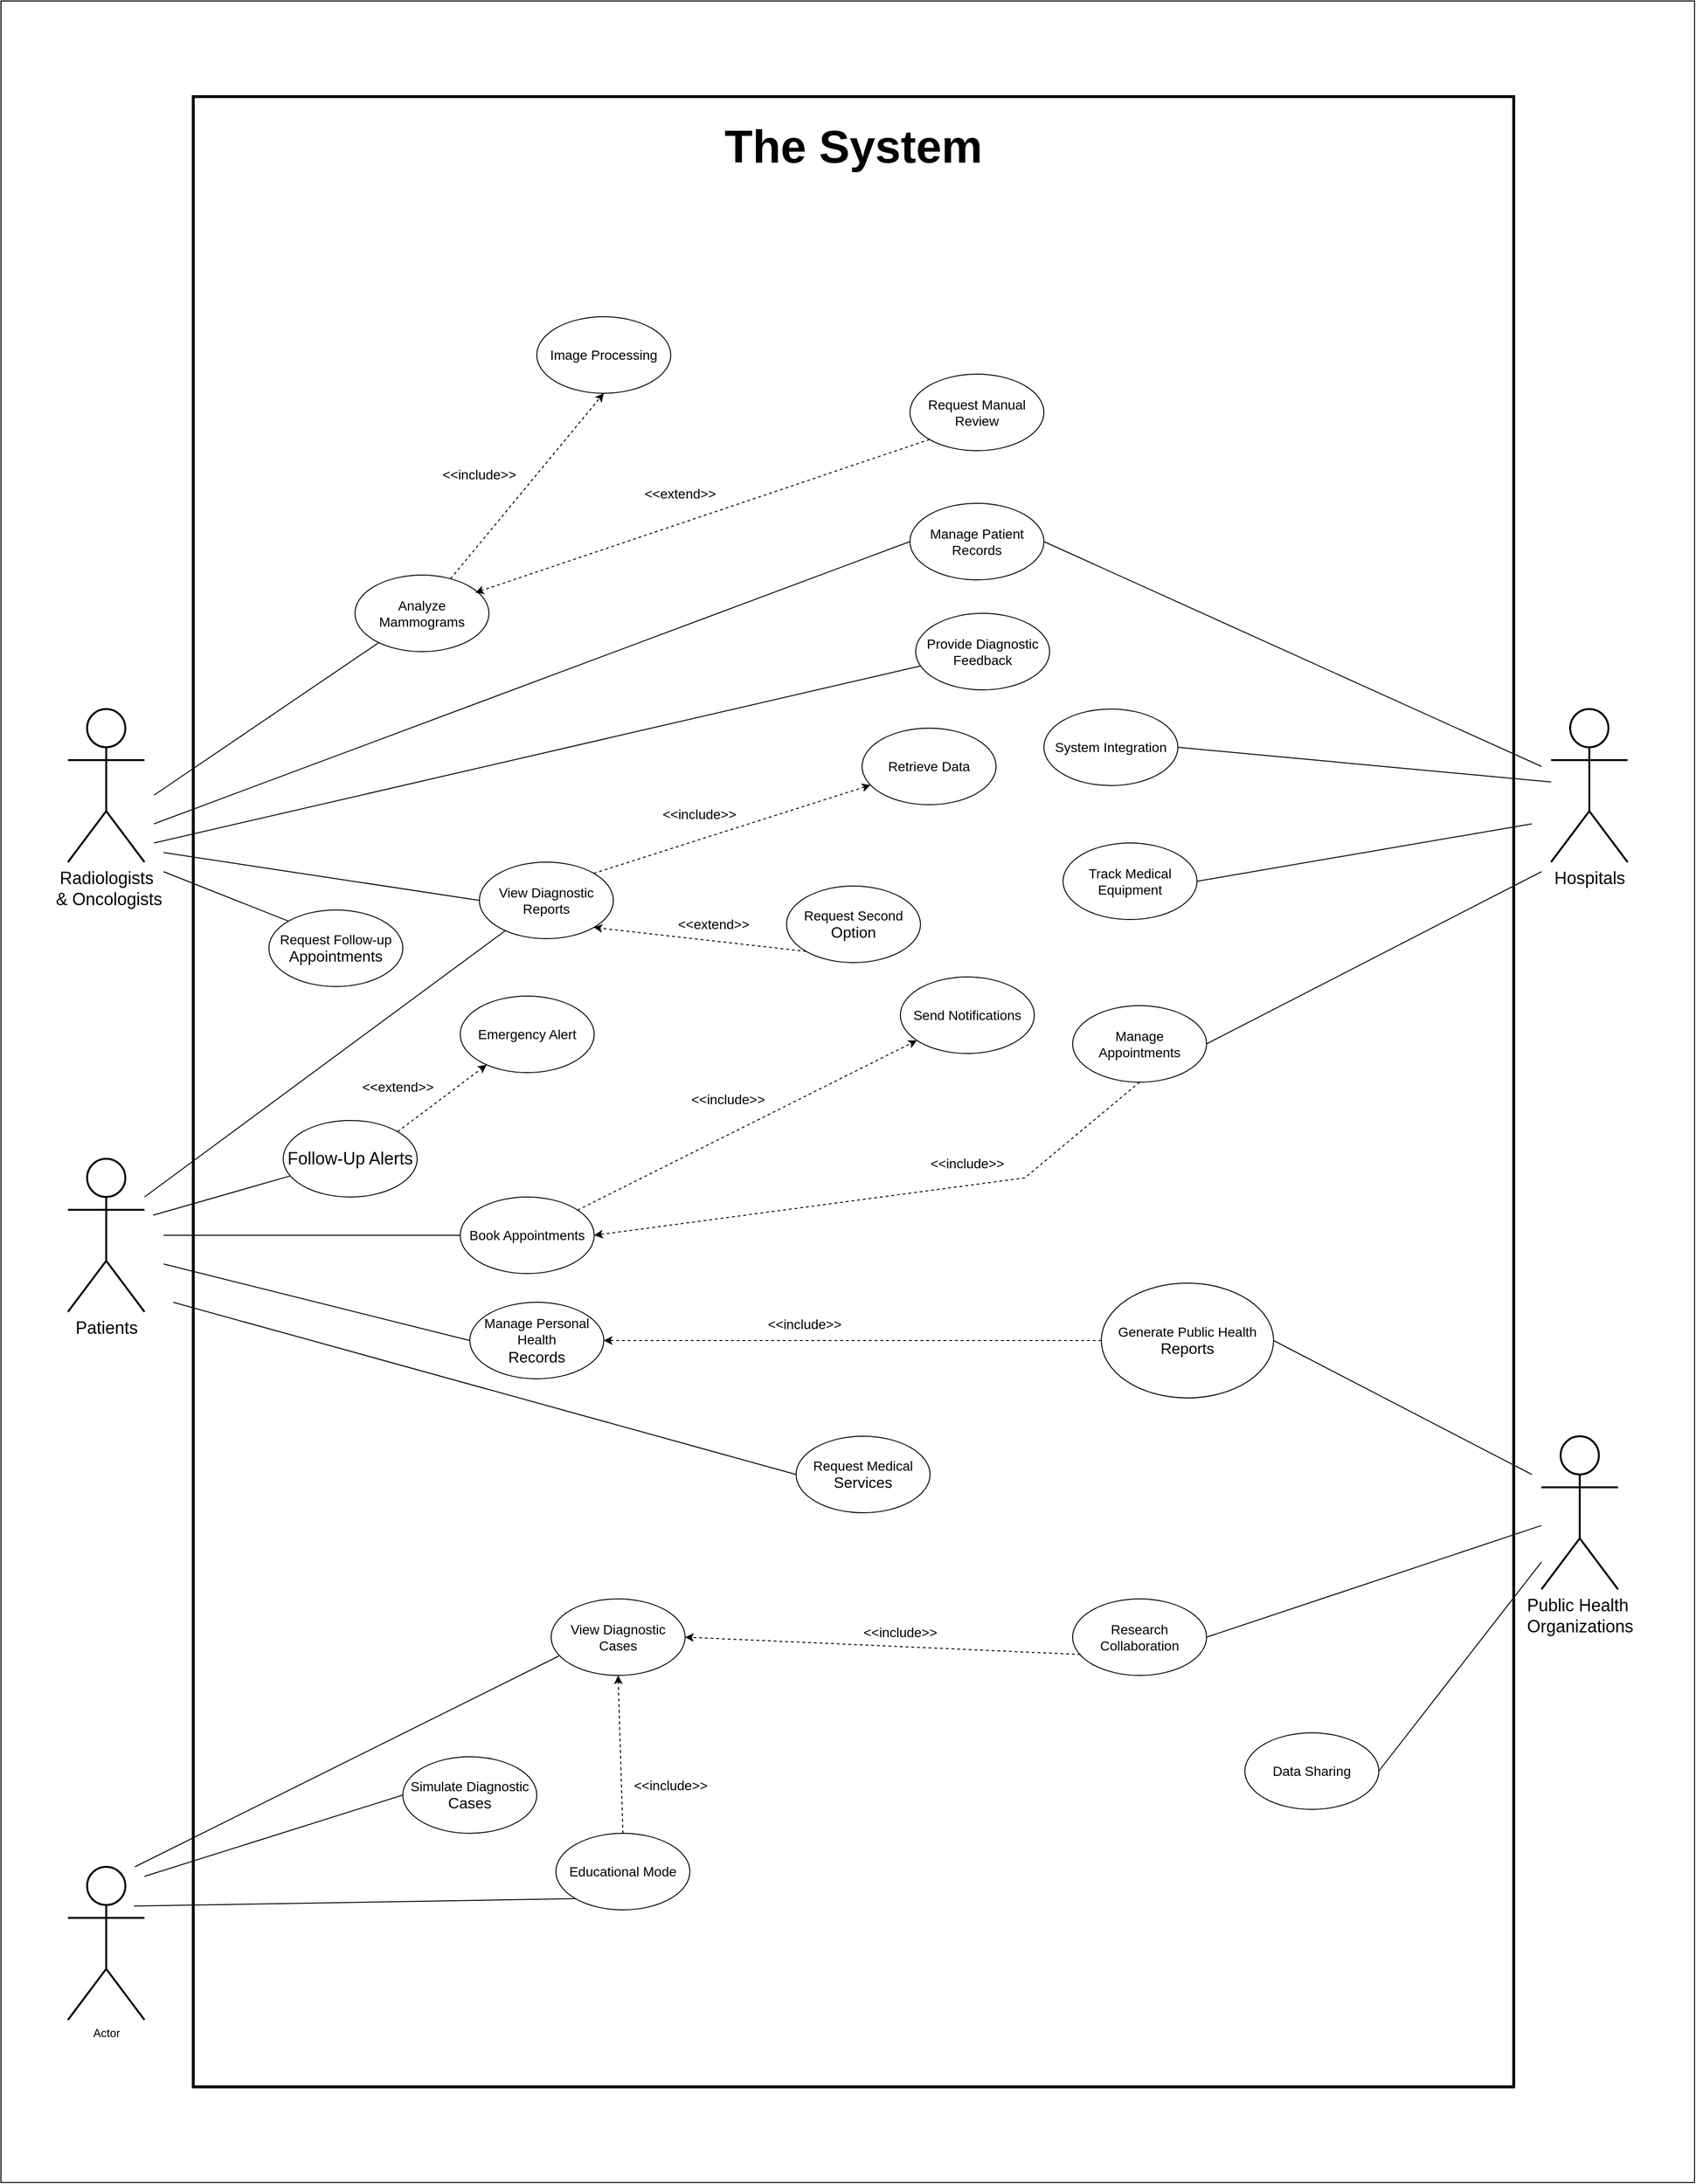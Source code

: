 <mxfile version="24.8.6">
  <diagram name="Page-1" id="EfvkMyXsry1boPUFlgPe">
    <mxGraphModel dx="1483" dy="-5362" grid="1" gridSize="10" guides="1" tooltips="1" connect="1" arrows="1" fold="1" page="1" pageScale="1" pageWidth="850" pageHeight="1100" math="0" shadow="0">
      <root>
        <mxCell id="0" />
        <mxCell id="1" parent="0" />
        <mxCell id="jNFCbJLxegR6J5QKIv35-199" value="" style="rounded=0;whiteSpace=wrap;html=1;fillColor=none;container=1;" vertex="1" parent="1">
          <mxGeometry x="1540" y="7200" width="1770" height="2280" as="geometry" />
        </mxCell>
        <mxCell id="jNFCbJLxegR6J5QKIv35-200" value="" style="rounded=0;whiteSpace=wrap;html=1;strokeWidth=3;" vertex="1" parent="jNFCbJLxegR6J5QKIv35-199">
          <mxGeometry x="201" y="100" width="1380" height="2080" as="geometry" />
        </mxCell>
        <mxCell id="jNFCbJLxegR6J5QKIv35-201" value="&lt;font style=&quot;font-size: 18px;&quot;&gt;&lt;font style=&quot;&quot;&gt;Radiologists&lt;/font&gt;&lt;/font&gt;&lt;div&gt;&lt;font style=&quot;font-size: 18px;&quot;&gt;&lt;font style=&quot;&quot;&gt;&amp;nbsp;&lt;/font&gt;&lt;span style=&quot;background-color: initial;&quot;&gt;&amp;amp;&amp;nbsp;Oncologists&lt;/span&gt;&lt;/font&gt;&lt;/div&gt;" style="shape=umlActor;verticalLabelPosition=bottom;verticalAlign=top;html=1;outlineConnect=0;strokeWidth=2;" vertex="1" parent="jNFCbJLxegR6J5QKIv35-199">
          <mxGeometry x="70" y="740" width="80" height="160" as="geometry" />
        </mxCell>
        <mxCell id="jNFCbJLxegR6J5QKIv35-202" value="&lt;font style=&quot;font-size: 18px;&quot;&gt;Hospitals&lt;/font&gt;" style="shape=umlActor;verticalLabelPosition=bottom;verticalAlign=top;html=1;outlineConnect=0;strokeWidth=2;" vertex="1" parent="jNFCbJLxegR6J5QKIv35-199">
          <mxGeometry x="1620" y="740" width="80" height="160" as="geometry" />
        </mxCell>
        <mxCell id="jNFCbJLxegR6J5QKIv35-203" value="&lt;font style=&quot;font-size: 18px;&quot;&gt;Patients&lt;/font&gt;" style="shape=umlActor;verticalLabelPosition=bottom;verticalAlign=top;html=1;outlineConnect=0;strokeWidth=2;" vertex="1" parent="jNFCbJLxegR6J5QKIv35-199">
          <mxGeometry x="70" y="1210" width="80" height="160" as="geometry" />
        </mxCell>
        <mxCell id="jNFCbJLxegR6J5QKIv35-204" value="&lt;font style=&quot;font-size: 18px;&quot;&gt;&lt;font style=&quot;&quot;&gt;Public Health&amp;nbsp;&lt;/font&gt;&lt;/font&gt;&lt;div&gt;&lt;font style=&quot;font-size: 18px;&quot;&gt;&lt;span style=&quot;background-color: initial;&quot;&gt;Organizations&lt;/span&gt;&lt;/font&gt;&lt;/div&gt;" style="shape=umlActor;verticalLabelPosition=bottom;verticalAlign=top;html=1;outlineConnect=0;strokeWidth=2;" vertex="1" parent="jNFCbJLxegR6J5QKIv35-199">
          <mxGeometry x="1610" y="1500" width="80" height="160" as="geometry" />
        </mxCell>
        <mxCell id="jNFCbJLxegR6J5QKIv35-205" value="Actor" style="shape=umlActor;verticalLabelPosition=bottom;verticalAlign=top;html=1;outlineConnect=0;strokeWidth=2;" vertex="1" parent="jNFCbJLxegR6J5QKIv35-199">
          <mxGeometry x="70" y="1950" width="80" height="160" as="geometry" />
        </mxCell>
        <mxCell id="jNFCbJLxegR6J5QKIv35-206" value="&lt;b&gt;&lt;font style=&quot;font-size: 48px;&quot;&gt;The System&lt;/font&gt;&lt;/b&gt;" style="text;html=1;align=center;verticalAlign=middle;whiteSpace=wrap;rounded=0;" vertex="1" parent="jNFCbJLxegR6J5QKIv35-199">
          <mxGeometry x="686" y="137" width="410" height="30" as="geometry" />
        </mxCell>
        <mxCell id="jNFCbJLxegR6J5QKIv35-207" value="&lt;font style=&quot;font-size: 14px;&quot;&gt;Analyze Mammograms&lt;/font&gt;" style="ellipse;whiteSpace=wrap;html=1;" vertex="1" parent="jNFCbJLxegR6J5QKIv35-199">
          <mxGeometry x="370" y="600" width="140" height="80" as="geometry" />
        </mxCell>
        <mxCell id="jNFCbJLxegR6J5QKIv35-208" value="&lt;font style=&quot;font-size: 14px;&quot;&gt;Image Processing&lt;/font&gt;" style="ellipse;whiteSpace=wrap;html=1;" vertex="1" parent="jNFCbJLxegR6J5QKIv35-199">
          <mxGeometry x="560" y="330" width="140" height="80" as="geometry" />
        </mxCell>
        <mxCell id="jNFCbJLxegR6J5QKIv35-209" value="&lt;font style=&quot;font-size: 14px;&quot;&gt;Request Manual Review&lt;/font&gt;" style="ellipse;whiteSpace=wrap;html=1;" vertex="1" parent="jNFCbJLxegR6J5QKIv35-199">
          <mxGeometry x="950" y="390" width="140" height="80" as="geometry" />
        </mxCell>
        <mxCell id="jNFCbJLxegR6J5QKIv35-210" value="&lt;font style=&quot;font-size: 14px;&quot;&gt;Manage Patient Records&lt;/font&gt;" style="ellipse;whiteSpace=wrap;html=1;" vertex="1" parent="jNFCbJLxegR6J5QKIv35-199">
          <mxGeometry x="950" y="525" width="140" height="80" as="geometry" />
        </mxCell>
        <mxCell id="jNFCbJLxegR6J5QKIv35-211" value="&lt;font style=&quot;font-size: 14px;&quot;&gt;Provide Diagnostic Feedback&lt;/font&gt;" style="ellipse;whiteSpace=wrap;html=1;" vertex="1" parent="jNFCbJLxegR6J5QKIv35-199">
          <mxGeometry x="956" y="640" width="140" height="80" as="geometry" />
        </mxCell>
        <mxCell id="jNFCbJLxegR6J5QKIv35-212" value="&lt;font style=&quot;font-size: 14px;&quot;&gt;Retrieve Data&lt;/font&gt;" style="ellipse;whiteSpace=wrap;html=1;" vertex="1" parent="jNFCbJLxegR6J5QKIv35-199">
          <mxGeometry x="900" y="760" width="140" height="80" as="geometry" />
        </mxCell>
        <mxCell id="jNFCbJLxegR6J5QKIv35-213" value="&lt;font style=&quot;font-size: 14px;&quot;&gt;System Integration&lt;/font&gt;" style="ellipse;whiteSpace=wrap;html=1;" vertex="1" parent="jNFCbJLxegR6J5QKIv35-199">
          <mxGeometry x="1090" y="740" width="140" height="80" as="geometry" />
        </mxCell>
        <mxCell id="jNFCbJLxegR6J5QKIv35-214" value="&lt;font style=&quot;font-size: 14px;&quot;&gt;Request Follow-up&lt;/font&gt;&lt;div&gt;&lt;font size=&quot;3&quot;&gt;Appointments&lt;/font&gt;&lt;/div&gt;" style="ellipse;whiteSpace=wrap;html=1;" vertex="1" parent="jNFCbJLxegR6J5QKIv35-199">
          <mxGeometry x="280" y="950" width="140" height="80" as="geometry" />
        </mxCell>
        <mxCell id="jNFCbJLxegR6J5QKIv35-215" value="&lt;font style=&quot;font-size: 14px;&quot;&gt;View Diagnostic Reports&lt;/font&gt;" style="ellipse;whiteSpace=wrap;html=1;" vertex="1" parent="jNFCbJLxegR6J5QKIv35-199">
          <mxGeometry x="500" y="900" width="140" height="80" as="geometry" />
        </mxCell>
        <mxCell id="jNFCbJLxegR6J5QKIv35-216" value="&lt;font style=&quot;font-size: 14px;&quot;&gt;Track Medical Equipment&lt;/font&gt;" style="ellipse;whiteSpace=wrap;html=1;" vertex="1" parent="jNFCbJLxegR6J5QKIv35-199">
          <mxGeometry x="1110" y="880" width="140" height="80" as="geometry" />
        </mxCell>
        <mxCell id="jNFCbJLxegR6J5QKIv35-217" value="&lt;font style=&quot;font-size: 18px;&quot;&gt;Follow-Up Alerts&lt;/font&gt;" style="ellipse;whiteSpace=wrap;html=1;" vertex="1" parent="jNFCbJLxegR6J5QKIv35-199">
          <mxGeometry x="295" y="1170" width="140" height="80" as="geometry" />
        </mxCell>
        <mxCell id="jNFCbJLxegR6J5QKIv35-218" value="&lt;font style=&quot;font-size: 14px;&quot;&gt;Emergency Alert&lt;/font&gt;" style="ellipse;whiteSpace=wrap;html=1;" vertex="1" parent="jNFCbJLxegR6J5QKIv35-199">
          <mxGeometry x="480" y="1040" width="140" height="80" as="geometry" />
        </mxCell>
        <mxCell id="jNFCbJLxegR6J5QKIv35-219" value="&lt;font style=&quot;font-size: 14px;&quot;&gt;Request Second&lt;/font&gt;&lt;div&gt;&lt;font size=&quot;3&quot;&gt;Option&lt;/font&gt;&lt;/div&gt;" style="ellipse;whiteSpace=wrap;html=1;" vertex="1" parent="jNFCbJLxegR6J5QKIv35-199">
          <mxGeometry x="821" y="925" width="140" height="80" as="geometry" />
        </mxCell>
        <mxCell id="jNFCbJLxegR6J5QKIv35-220" value="&lt;font style=&quot;font-size: 14px;&quot;&gt;Send Notifications&lt;/font&gt;" style="ellipse;whiteSpace=wrap;html=1;" vertex="1" parent="jNFCbJLxegR6J5QKIv35-199">
          <mxGeometry x="940" y="1020" width="140" height="80" as="geometry" />
        </mxCell>
        <mxCell id="jNFCbJLxegR6J5QKIv35-221" value="&lt;font style=&quot;font-size: 14px;&quot;&gt;Book Appointments&lt;/font&gt;" style="ellipse;whiteSpace=wrap;html=1;" vertex="1" parent="jNFCbJLxegR6J5QKIv35-199">
          <mxGeometry x="480" y="1250" width="140" height="80" as="geometry" />
        </mxCell>
        <mxCell id="jNFCbJLxegR6J5QKIv35-222" value="&lt;font style=&quot;font-size: 14px;&quot;&gt;Manage Appointments&lt;/font&gt;" style="ellipse;whiteSpace=wrap;html=1;" vertex="1" parent="jNFCbJLxegR6J5QKIv35-199">
          <mxGeometry x="1120" y="1050" width="140" height="80" as="geometry" />
        </mxCell>
        <mxCell id="jNFCbJLxegR6J5QKIv35-223" value="&lt;font style=&quot;font-size: 14px;&quot;&gt;Generate Public Health&lt;/font&gt;&lt;div&gt;&lt;font size=&quot;3&quot;&gt;Reports&lt;/font&gt;&lt;/div&gt;" style="ellipse;whiteSpace=wrap;html=1;" vertex="1" parent="jNFCbJLxegR6J5QKIv35-199">
          <mxGeometry x="1150" y="1340" width="180" height="120" as="geometry" />
        </mxCell>
        <mxCell id="jNFCbJLxegR6J5QKIv35-224" value="&lt;font style=&quot;font-size: 14px;&quot;&gt;Manage Personal Health&lt;/font&gt;&lt;div&gt;&lt;font size=&quot;3&quot;&gt;Records&lt;/font&gt;&lt;/div&gt;" style="ellipse;whiteSpace=wrap;html=1;" vertex="1" parent="jNFCbJLxegR6J5QKIv35-199">
          <mxGeometry x="490" y="1360" width="140" height="80" as="geometry" />
        </mxCell>
        <mxCell id="jNFCbJLxegR6J5QKIv35-225" value="&lt;font style=&quot;font-size: 14px;&quot;&gt;Request Medical&lt;/font&gt;&lt;div&gt;&lt;font size=&quot;3&quot;&gt;Services&lt;/font&gt;&lt;/div&gt;" style="ellipse;whiteSpace=wrap;html=1;" vertex="1" parent="jNFCbJLxegR6J5QKIv35-199">
          <mxGeometry x="831" y="1500" width="140" height="80" as="geometry" />
        </mxCell>
        <mxCell id="jNFCbJLxegR6J5QKIv35-226" value="&lt;font style=&quot;font-size: 14px;&quot;&gt;Research Collaboration&lt;/font&gt;" style="ellipse;whiteSpace=wrap;html=1;" vertex="1" parent="jNFCbJLxegR6J5QKIv35-199">
          <mxGeometry x="1120" y="1670" width="140" height="80" as="geometry" />
        </mxCell>
        <mxCell id="jNFCbJLxegR6J5QKIv35-227" value="&lt;font style=&quot;font-size: 14px;&quot;&gt;View Diagnostic Cases&lt;/font&gt;" style="ellipse;whiteSpace=wrap;html=1;" vertex="1" parent="jNFCbJLxegR6J5QKIv35-199">
          <mxGeometry x="575" y="1670" width="140" height="80" as="geometry" />
        </mxCell>
        <mxCell id="jNFCbJLxegR6J5QKIv35-228" value="&lt;font style=&quot;font-size: 14px;&quot;&gt;Data Sharing&lt;/font&gt;" style="ellipse;whiteSpace=wrap;html=1;" vertex="1" parent="jNFCbJLxegR6J5QKIv35-199">
          <mxGeometry x="1300" y="1810" width="140" height="80" as="geometry" />
        </mxCell>
        <mxCell id="jNFCbJLxegR6J5QKIv35-229" value="&lt;font style=&quot;font-size: 14px;&quot;&gt;Simulate Diagnostic&lt;/font&gt;&lt;div&gt;&lt;font size=&quot;3&quot;&gt;Cases&lt;/font&gt;&lt;/div&gt;" style="ellipse;whiteSpace=wrap;html=1;" vertex="1" parent="jNFCbJLxegR6J5QKIv35-199">
          <mxGeometry x="420" y="1835" width="140" height="80" as="geometry" />
        </mxCell>
        <mxCell id="jNFCbJLxegR6J5QKIv35-230" value="&lt;font style=&quot;font-size: 14px;&quot;&gt;Educational Mode&lt;/font&gt;" style="ellipse;whiteSpace=wrap;html=1;" vertex="1" parent="jNFCbJLxegR6J5QKIv35-199">
          <mxGeometry x="580" y="1915" width="140" height="80" as="geometry" />
        </mxCell>
        <mxCell id="jNFCbJLxegR6J5QKIv35-231" value="" style="endArrow=none;html=1;rounded=0;" edge="1" target="jNFCbJLxegR6J5QKIv35-207" parent="jNFCbJLxegR6J5QKIv35-199">
          <mxGeometry width="50" height="50" relative="1" as="geometry">
            <mxPoint x="160" y="830" as="sourcePoint" />
            <mxPoint x="210" y="780" as="targetPoint" />
          </mxGeometry>
        </mxCell>
        <mxCell id="jNFCbJLxegR6J5QKIv35-232" value="" style="endArrow=classic;html=1;rounded=0;entryX=0.5;entryY=1;entryDx=0;entryDy=0;dashed=1;" edge="1" source="jNFCbJLxegR6J5QKIv35-207" target="jNFCbJLxegR6J5QKIv35-208" parent="jNFCbJLxegR6J5QKIv35-199">
          <mxGeometry width="50" height="50" relative="1" as="geometry">
            <mxPoint x="375" y="580" as="sourcePoint" />
            <mxPoint x="425" y="530" as="targetPoint" />
          </mxGeometry>
        </mxCell>
        <mxCell id="jNFCbJLxegR6J5QKIv35-233" value="" style="endArrow=classic;html=1;rounded=0;entryX=0.898;entryY=0.23;entryDx=0;entryDy=0;dashed=1;exitX=0;exitY=1;exitDx=0;exitDy=0;entryPerimeter=0;" edge="1" source="jNFCbJLxegR6J5QKIv35-209" target="jNFCbJLxegR6J5QKIv35-207" parent="jNFCbJLxegR6J5QKIv35-199">
          <mxGeometry width="50" height="50" relative="1" as="geometry">
            <mxPoint x="399" y="592" as="sourcePoint" />
            <mxPoint x="420" y="550" as="targetPoint" />
          </mxGeometry>
        </mxCell>
        <mxCell id="jNFCbJLxegR6J5QKIv35-234" value="" style="endArrow=none;html=1;rounded=0;entryX=0;entryY=0.5;entryDx=0;entryDy=0;" edge="1" target="jNFCbJLxegR6J5QKIv35-210" parent="jNFCbJLxegR6J5QKIv35-199">
          <mxGeometry width="50" height="50" relative="1" as="geometry">
            <mxPoint x="160" y="860" as="sourcePoint" />
            <mxPoint x="210" y="810" as="targetPoint" />
          </mxGeometry>
        </mxCell>
        <mxCell id="jNFCbJLxegR6J5QKIv35-235" value="" style="endArrow=none;html=1;rounded=0;" edge="1" target="jNFCbJLxegR6J5QKIv35-211" parent="jNFCbJLxegR6J5QKIv35-199">
          <mxGeometry width="50" height="50" relative="1" as="geometry">
            <mxPoint x="160" y="880" as="sourcePoint" />
            <mxPoint x="230" y="840" as="targetPoint" />
          </mxGeometry>
        </mxCell>
        <mxCell id="jNFCbJLxegR6J5QKIv35-236" value="" style="endArrow=classic;html=1;rounded=0;exitX=1;exitY=0;exitDx=0;exitDy=0;dashed=1;" edge="1" source="jNFCbJLxegR6J5QKIv35-215" target="jNFCbJLxegR6J5QKIv35-212" parent="jNFCbJLxegR6J5QKIv35-199">
          <mxGeometry width="50" height="50" relative="1" as="geometry">
            <mxPoint x="590.003" y="891.628" as="sourcePoint" />
            <mxPoint x="730" y="790" as="targetPoint" />
          </mxGeometry>
        </mxCell>
        <mxCell id="jNFCbJLxegR6J5QKIv35-237" value="" style="endArrow=none;html=1;rounded=0;exitX=1;exitY=0.5;exitDx=0;exitDy=0;" edge="1" source="jNFCbJLxegR6J5QKIv35-213" target="jNFCbJLxegR6J5QKIv35-202" parent="jNFCbJLxegR6J5QKIv35-199">
          <mxGeometry width="50" height="50" relative="1" as="geometry">
            <mxPoint x="930" y="870" as="sourcePoint" />
            <mxPoint x="980" y="820" as="targetPoint" />
          </mxGeometry>
        </mxCell>
        <mxCell id="jNFCbJLxegR6J5QKIv35-238" value="" style="endArrow=none;html=1;rounded=0;exitX=1;exitY=0.5;exitDx=0;exitDy=0;" edge="1" source="jNFCbJLxegR6J5QKIv35-216" parent="jNFCbJLxegR6J5QKIv35-199">
          <mxGeometry width="50" height="50" relative="1" as="geometry">
            <mxPoint x="1030" y="1010" as="sourcePoint" />
            <mxPoint x="1600" y="860" as="targetPoint" />
          </mxGeometry>
        </mxCell>
        <mxCell id="jNFCbJLxegR6J5QKIv35-239" value="" style="endArrow=none;html=1;rounded=0;exitX=1;exitY=0.5;exitDx=0;exitDy=0;" edge="1" source="jNFCbJLxegR6J5QKIv35-222" parent="jNFCbJLxegR6J5QKIv35-199">
          <mxGeometry width="50" height="50" relative="1" as="geometry">
            <mxPoint x="910" y="1130" as="sourcePoint" />
            <mxPoint x="1610" y="910" as="targetPoint" />
          </mxGeometry>
        </mxCell>
        <mxCell id="jNFCbJLxegR6J5QKIv35-240" value="" style="endArrow=classic;html=1;rounded=0;entryX=1;entryY=1;entryDx=0;entryDy=0;exitX=0;exitY=1;exitDx=0;exitDy=0;dashed=1;" edge="1" source="jNFCbJLxegR6J5QKIv35-219" target="jNFCbJLxegR6J5QKIv35-215" parent="jNFCbJLxegR6J5QKIv35-199">
          <mxGeometry width="50" height="50" relative="1" as="geometry">
            <mxPoint x="604.5" y="1070" as="sourcePoint" />
            <mxPoint x="655.5" y="999" as="targetPoint" />
          </mxGeometry>
        </mxCell>
        <mxCell id="jNFCbJLxegR6J5QKIv35-241" value="" style="endArrow=none;html=1;rounded=0;entryX=0;entryY=0;entryDx=0;entryDy=0;" edge="1" target="jNFCbJLxegR6J5QKIv35-214" parent="jNFCbJLxegR6J5QKIv35-199">
          <mxGeometry width="50" height="50" relative="1" as="geometry">
            <mxPoint x="170" y="910" as="sourcePoint" />
            <mxPoint x="385" y="850" as="targetPoint" />
          </mxGeometry>
        </mxCell>
        <mxCell id="jNFCbJLxegR6J5QKIv35-242" value="" style="endArrow=classic;html=1;rounded=0;dashed=1;" edge="1" source="jNFCbJLxegR6J5QKIv35-221" target="jNFCbJLxegR6J5QKIv35-220" parent="jNFCbJLxegR6J5QKIv35-199">
          <mxGeometry width="50" height="50" relative="1" as="geometry">
            <mxPoint x="620" y="1220" as="sourcePoint" />
            <mxPoint x="594" y="1169" as="targetPoint" />
          </mxGeometry>
        </mxCell>
        <mxCell id="jNFCbJLxegR6J5QKIv35-243" value="" style="endArrow=classic;html=1;rounded=0;dashed=1;exitX=1;exitY=0;exitDx=0;exitDy=0;" edge="1" source="jNFCbJLxegR6J5QKIv35-217" target="jNFCbJLxegR6J5QKIv35-218" parent="jNFCbJLxegR6J5QKIv35-199">
          <mxGeometry width="50" height="50" relative="1" as="geometry">
            <mxPoint x="461" y="1240" as="sourcePoint" />
            <mxPoint x="499" y="1212" as="targetPoint" />
          </mxGeometry>
        </mxCell>
        <mxCell id="jNFCbJLxegR6J5QKIv35-244" value="" style="endArrow=classic;html=1;rounded=0;dashed=1;exitX=0.5;exitY=1;exitDx=0;exitDy=0;entryX=1;entryY=0.5;entryDx=0;entryDy=0;" edge="1" source="jNFCbJLxegR6J5QKIv35-222" target="jNFCbJLxegR6J5QKIv35-221" parent="jNFCbJLxegR6J5QKIv35-199">
          <mxGeometry width="50" height="50" relative="1" as="geometry">
            <mxPoint x="773" y="1300" as="sourcePoint" />
            <mxPoint x="810" y="1272" as="targetPoint" />
            <Array as="points">
              <mxPoint x="1070" y="1230" />
            </Array>
          </mxGeometry>
        </mxCell>
        <mxCell id="jNFCbJLxegR6J5QKIv35-245" value="" style="endArrow=none;html=1;rounded=0;exitX=1;exitY=0.5;exitDx=0;exitDy=0;" edge="1" source="jNFCbJLxegR6J5QKIv35-223" parent="jNFCbJLxegR6J5QKIv35-199">
          <mxGeometry width="50" height="50" relative="1" as="geometry">
            <mxPoint x="1290" y="1530" as="sourcePoint" />
            <mxPoint x="1600" y="1540" as="targetPoint" />
          </mxGeometry>
        </mxCell>
        <mxCell id="jNFCbJLxegR6J5QKIv35-246" value="" style="endArrow=classic;html=1;rounded=0;dashed=1;exitX=0;exitY=0.5;exitDx=0;exitDy=0;entryX=1;entryY=0.5;entryDx=0;entryDy=0;" edge="1" source="jNFCbJLxegR6J5QKIv35-223" target="jNFCbJLxegR6J5QKIv35-224" parent="jNFCbJLxegR6J5QKIv35-199">
          <mxGeometry width="50" height="50" relative="1" as="geometry">
            <mxPoint x="1006" y="1290" as="sourcePoint" />
            <mxPoint x="810" y="1382" as="targetPoint" />
          </mxGeometry>
        </mxCell>
        <mxCell id="jNFCbJLxegR6J5QKIv35-247" value="" style="endArrow=none;html=1;rounded=0;exitX=1;exitY=0.5;exitDx=0;exitDy=0;" edge="1" source="jNFCbJLxegR6J5QKIv35-226" target="jNFCbJLxegR6J5QKIv35-204" parent="jNFCbJLxegR6J5QKIv35-199">
          <mxGeometry width="50" height="50" relative="1" as="geometry">
            <mxPoint x="1130" y="1560" as="sourcePoint" />
            <mxPoint x="1570" y="1610" as="targetPoint" />
          </mxGeometry>
        </mxCell>
        <mxCell id="jNFCbJLxegR6J5QKIv35-248" value="" style="endArrow=none;html=1;rounded=0;exitX=1;exitY=0.5;exitDx=0;exitDy=0;" edge="1" source="jNFCbJLxegR6J5QKIv35-228" parent="jNFCbJLxegR6J5QKIv35-199" target="jNFCbJLxegR6J5QKIv35-204">
          <mxGeometry width="50" height="50" relative="1" as="geometry">
            <mxPoint x="1160" y="1670" as="sourcePoint" />
            <mxPoint x="1600" y="1610" as="targetPoint" />
          </mxGeometry>
        </mxCell>
        <mxCell id="jNFCbJLxegR6J5QKIv35-249" value="" style="endArrow=none;html=1;rounded=0;" edge="1" target="jNFCbJLxegR6J5QKIv35-215" parent="jNFCbJLxegR6J5QKIv35-199">
          <mxGeometry width="50" height="50" relative="1" as="geometry">
            <mxPoint x="150" y="1250" as="sourcePoint" />
            <mxPoint x="200" y="1200" as="targetPoint" />
          </mxGeometry>
        </mxCell>
        <mxCell id="jNFCbJLxegR6J5QKIv35-250" value="" style="endArrow=none;html=1;rounded=0;" edge="1" target="jNFCbJLxegR6J5QKIv35-217" parent="jNFCbJLxegR6J5QKIv35-199">
          <mxGeometry width="50" height="50" relative="1" as="geometry">
            <mxPoint x="159" y="1269" as="sourcePoint" />
            <mxPoint x="535" y="1000" as="targetPoint" />
          </mxGeometry>
        </mxCell>
        <mxCell id="jNFCbJLxegR6J5QKIv35-251" value="" style="endArrow=none;html=1;rounded=0;entryX=0;entryY=0.5;entryDx=0;entryDy=0;" edge="1" target="jNFCbJLxegR6J5QKIv35-221" parent="jNFCbJLxegR6J5QKIv35-199">
          <mxGeometry width="50" height="50" relative="1" as="geometry">
            <mxPoint x="170" y="1290" as="sourcePoint" />
            <mxPoint x="220" y="1240" as="targetPoint" />
          </mxGeometry>
        </mxCell>
        <mxCell id="jNFCbJLxegR6J5QKIv35-252" value="" style="endArrow=none;html=1;rounded=0;entryX=0;entryY=0.5;entryDx=0;entryDy=0;" edge="1" target="jNFCbJLxegR6J5QKIv35-225" parent="jNFCbJLxegR6J5QKIv35-199">
          <mxGeometry width="50" height="50" relative="1" as="geometry">
            <mxPoint x="180" y="1360" as="sourcePoint" />
            <mxPoint x="490" y="1300" as="targetPoint" />
          </mxGeometry>
        </mxCell>
        <mxCell id="jNFCbJLxegR6J5QKIv35-253" value="" style="endArrow=none;html=1;rounded=0;entryX=0;entryY=0.5;entryDx=0;entryDy=0;" edge="1" target="jNFCbJLxegR6J5QKIv35-224" parent="jNFCbJLxegR6J5QKIv35-199">
          <mxGeometry width="50" height="50" relative="1" as="geometry">
            <mxPoint x="170" y="1320" as="sourcePoint" />
            <mxPoint x="230" y="1280" as="targetPoint" />
          </mxGeometry>
        </mxCell>
        <mxCell id="jNFCbJLxegR6J5QKIv35-254" value="" style="endArrow=none;html=1;rounded=0;entryX=0;entryY=0.5;entryDx=0;entryDy=0;" edge="1" target="jNFCbJLxegR6J5QKIv35-229" parent="jNFCbJLxegR6J5QKIv35-199">
          <mxGeometry width="50" height="50" relative="1" as="geometry">
            <mxPoint x="150" y="1960" as="sourcePoint" />
            <mxPoint x="190" y="1900" as="targetPoint" />
          </mxGeometry>
        </mxCell>
        <mxCell id="jNFCbJLxegR6J5QKIv35-255" value="" style="endArrow=none;html=1;rounded=0;entryX=0;entryY=1;entryDx=0;entryDy=0;" edge="1" target="jNFCbJLxegR6J5QKIv35-230" parent="jNFCbJLxegR6J5QKIv35-199">
          <mxGeometry width="50" height="50" relative="1" as="geometry">
            <mxPoint x="139" y="1991" as="sourcePoint" />
            <mxPoint x="400" y="1820" as="targetPoint" />
          </mxGeometry>
        </mxCell>
        <mxCell id="jNFCbJLxegR6J5QKIv35-256" value="" style="endArrow=none;html=1;rounded=0;entryX=0.057;entryY=0.747;entryDx=0;entryDy=0;entryPerimeter=0;" edge="1" target="jNFCbJLxegR6J5QKIv35-227" parent="jNFCbJLxegR6J5QKIv35-199">
          <mxGeometry width="50" height="50" relative="1" as="geometry">
            <mxPoint x="140" y="1950" as="sourcePoint" />
            <mxPoint x="190" y="1900" as="targetPoint" />
          </mxGeometry>
        </mxCell>
        <mxCell id="jNFCbJLxegR6J5QKIv35-257" value="" style="endArrow=classic;html=1;rounded=0;dashed=1;exitX=0.059;exitY=0.726;exitDx=0;exitDy=0;entryX=1;entryY=0.5;entryDx=0;entryDy=0;exitPerimeter=0;" edge="1" source="jNFCbJLxegR6J5QKIv35-226" target="jNFCbJLxegR6J5QKIv35-227" parent="jNFCbJLxegR6J5QKIv35-199">
          <mxGeometry width="50" height="50" relative="1" as="geometry">
            <mxPoint x="930" y="1575" as="sourcePoint" />
            <mxPoint x="590" y="1585" as="targetPoint" />
          </mxGeometry>
        </mxCell>
        <mxCell id="jNFCbJLxegR6J5QKIv35-258" value="" style="endArrow=classic;html=1;rounded=0;dashed=1;exitX=0.5;exitY=0;exitDx=0;exitDy=0;entryX=0.5;entryY=1;entryDx=0;entryDy=0;" edge="1" source="jNFCbJLxegR6J5QKIv35-230" target="jNFCbJLxegR6J5QKIv35-227" parent="jNFCbJLxegR6J5QKIv35-199">
          <mxGeometry width="50" height="50" relative="1" as="geometry">
            <mxPoint x="951.5" y="1789" as="sourcePoint" />
            <mxPoint x="688.5" y="1971" as="targetPoint" />
          </mxGeometry>
        </mxCell>
        <mxCell id="jNFCbJLxegR6J5QKIv35-259" value="" style="endArrow=none;html=1;rounded=0;exitX=1;exitY=0.5;exitDx=0;exitDy=0;" edge="1" source="jNFCbJLxegR6J5QKIv35-210" parent="jNFCbJLxegR6J5QKIv35-199">
          <mxGeometry width="50" height="50" relative="1" as="geometry">
            <mxPoint x="970" y="750" as="sourcePoint" />
            <mxPoint x="1610" y="800" as="targetPoint" />
          </mxGeometry>
        </mxCell>
        <mxCell id="jNFCbJLxegR6J5QKIv35-260" value="" style="endArrow=none;html=1;rounded=0;entryX=0;entryY=0.5;entryDx=0;entryDy=0;" edge="1" target="jNFCbJLxegR6J5QKIv35-215" parent="jNFCbJLxegR6J5QKIv35-199">
          <mxGeometry width="50" height="50" relative="1" as="geometry">
            <mxPoint x="170" y="890" as="sourcePoint" />
            <mxPoint x="399" y="843" as="targetPoint" />
          </mxGeometry>
        </mxCell>
        <mxCell id="jNFCbJLxegR6J5QKIv35-261" value="&lt;font style=&quot;font-size: 14px;&quot;&gt;&amp;lt;&amp;lt;include&amp;gt;&amp;gt;&lt;/font&gt;" style="text;html=1;align=center;verticalAlign=middle;whiteSpace=wrap;rounded=0;" vertex="1" parent="jNFCbJLxegR6J5QKIv35-199">
          <mxGeometry x="470" y="480" width="60" height="30" as="geometry" />
        </mxCell>
        <mxCell id="jNFCbJLxegR6J5QKIv35-262" value="&lt;font style=&quot;font-size: 14px;&quot;&gt;&amp;lt;&amp;lt;extend&amp;gt;&amp;gt;&lt;/font&gt;" style="text;html=1;align=center;verticalAlign=middle;whiteSpace=wrap;rounded=0;" vertex="1" parent="jNFCbJLxegR6J5QKIv35-199">
          <mxGeometry x="680" y="500" width="60" height="30" as="geometry" />
        </mxCell>
        <mxCell id="jNFCbJLxegR6J5QKIv35-263" value="&lt;font style=&quot;font-size: 14px;&quot;&gt;&amp;lt;&amp;lt;extend&amp;gt;&amp;gt;&lt;/font&gt;" style="text;html=1;align=center;verticalAlign=middle;whiteSpace=wrap;rounded=0;" vertex="1" parent="jNFCbJLxegR6J5QKIv35-199">
          <mxGeometry x="715" y="950" width="60" height="30" as="geometry" />
        </mxCell>
        <mxCell id="jNFCbJLxegR6J5QKIv35-264" value="&lt;font style=&quot;font-size: 14px;&quot;&gt;&amp;lt;&amp;lt;include&amp;gt;&amp;gt;&lt;/font&gt;" style="text;html=1;align=center;verticalAlign=middle;whiteSpace=wrap;rounded=0;" vertex="1" parent="jNFCbJLxegR6J5QKIv35-199">
          <mxGeometry x="700" y="835" width="60" height="30" as="geometry" />
        </mxCell>
        <mxCell id="jNFCbJLxegR6J5QKIv35-265" value="&lt;font style=&quot;font-size: 14px;&quot;&gt;&amp;lt;&amp;lt;extend&amp;gt;&amp;gt;&lt;/font&gt;" style="text;html=1;align=center;verticalAlign=middle;whiteSpace=wrap;rounded=0;" vertex="1" parent="jNFCbJLxegR6J5QKIv35-199">
          <mxGeometry x="385" y="1120" width="60" height="30" as="geometry" />
        </mxCell>
        <mxCell id="jNFCbJLxegR6J5QKIv35-266" value="&lt;font style=&quot;font-size: 14px;&quot;&gt;&amp;lt;&amp;lt;include&amp;gt;&amp;gt;&lt;/font&gt;" style="text;html=1;align=center;verticalAlign=middle;whiteSpace=wrap;rounded=0;" vertex="1" parent="jNFCbJLxegR6J5QKIv35-199">
          <mxGeometry x="730" y="1133" width="60" height="30" as="geometry" />
        </mxCell>
        <mxCell id="jNFCbJLxegR6J5QKIv35-267" value="&lt;font style=&quot;font-size: 14px;&quot;&gt;&amp;lt;&amp;lt;include&amp;gt;&amp;gt;&lt;/font&gt;" style="text;html=1;align=center;verticalAlign=middle;whiteSpace=wrap;rounded=0;" vertex="1" parent="jNFCbJLxegR6J5QKIv35-199">
          <mxGeometry x="980" y="1200" width="60" height="30" as="geometry" />
        </mxCell>
        <mxCell id="jNFCbJLxegR6J5QKIv35-268" value="&lt;font style=&quot;font-size: 14px;&quot;&gt;&amp;lt;&amp;lt;include&amp;gt;&amp;gt;&lt;/font&gt;" style="text;html=1;align=center;verticalAlign=middle;whiteSpace=wrap;rounded=0;" vertex="1" parent="jNFCbJLxegR6J5QKIv35-199">
          <mxGeometry x="810" y="1368" width="60" height="30" as="geometry" />
        </mxCell>
        <mxCell id="jNFCbJLxegR6J5QKIv35-269" value="&lt;font style=&quot;font-size: 14px;&quot;&gt;&amp;lt;&amp;lt;include&amp;gt;&amp;gt;&lt;/font&gt;" style="text;html=1;align=center;verticalAlign=middle;whiteSpace=wrap;rounded=0;" vertex="1" parent="jNFCbJLxegR6J5QKIv35-199">
          <mxGeometry x="910" y="1690" width="60" height="30" as="geometry" />
        </mxCell>
        <mxCell id="jNFCbJLxegR6J5QKIv35-270" value="&lt;font style=&quot;font-size: 14px;&quot;&gt;&amp;lt;&amp;lt;include&amp;gt;&amp;gt;&lt;/font&gt;" style="text;html=1;align=center;verticalAlign=middle;whiteSpace=wrap;rounded=0;" vertex="1" parent="jNFCbJLxegR6J5QKIv35-199">
          <mxGeometry x="670" y="1850" width="60" height="30" as="geometry" />
        </mxCell>
      </root>
    </mxGraphModel>
  </diagram>
</mxfile>
